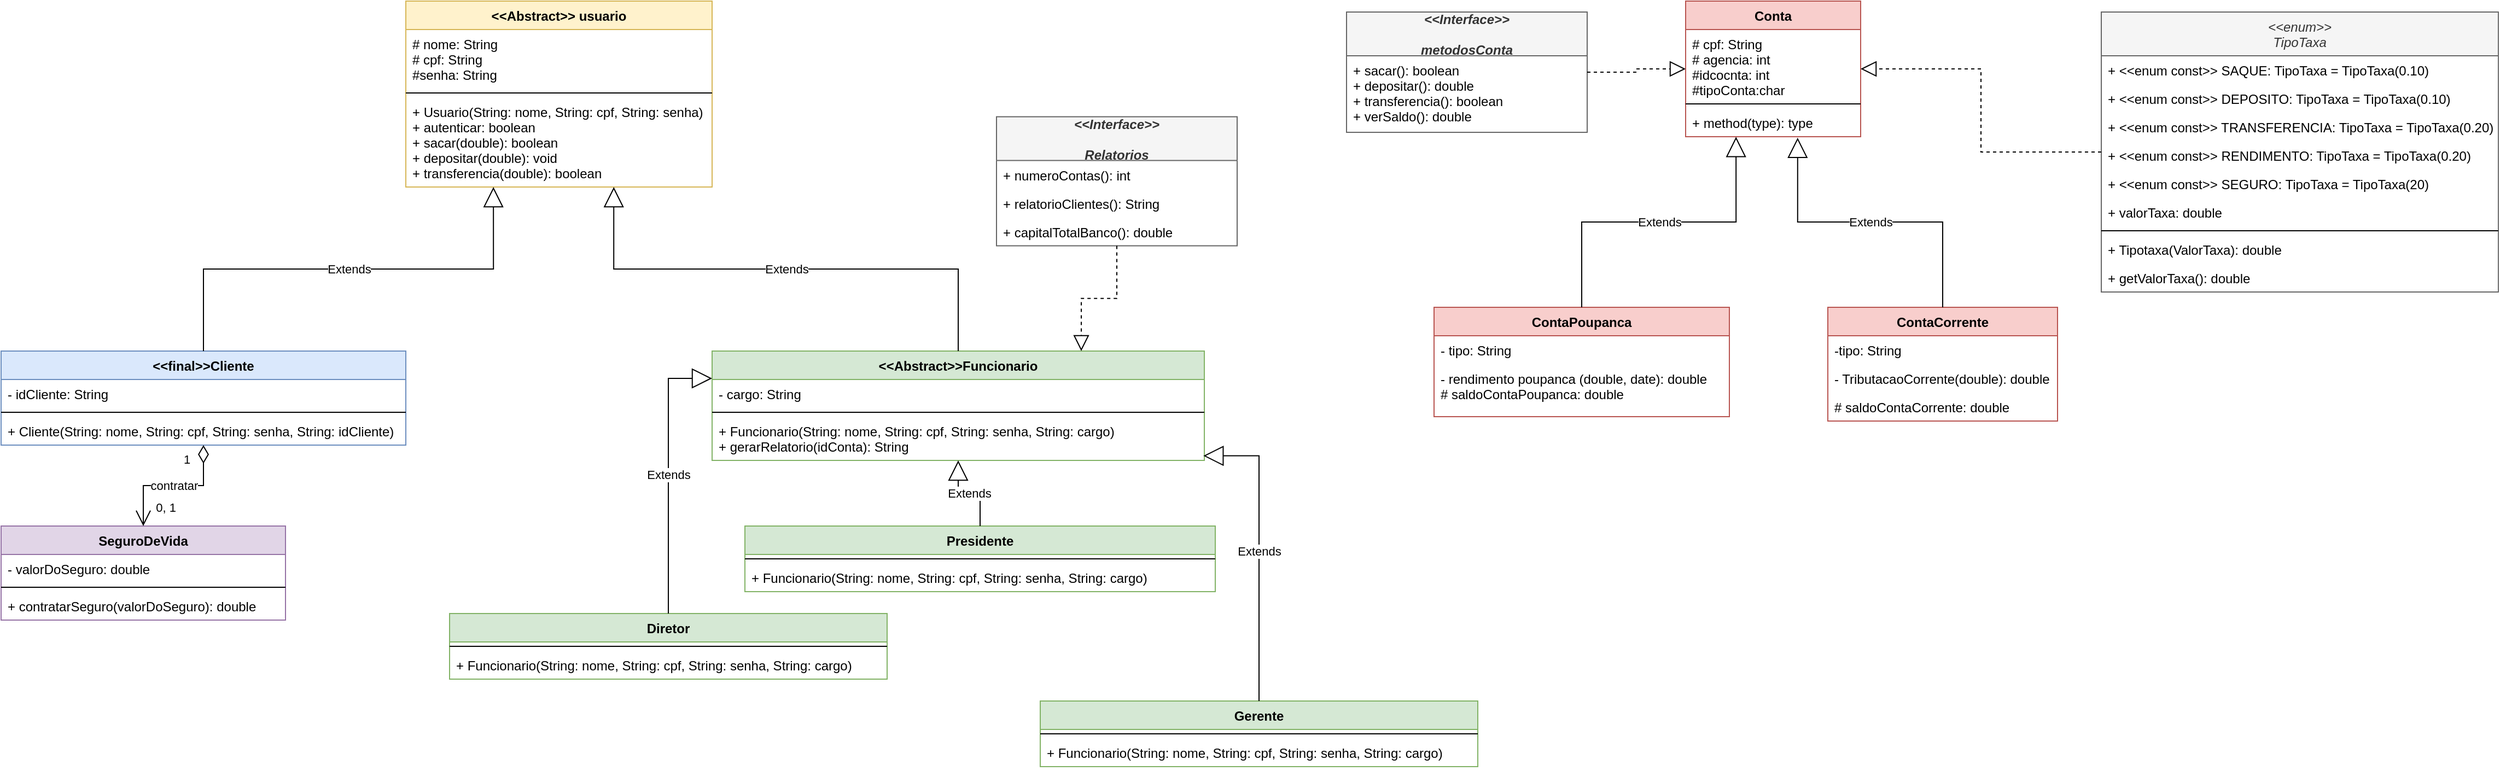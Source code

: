 <mxfile version="17.4.6" type="device"><diagram id="gSmeU5-ZCPkWW-p3UElz" name="Page-1"><mxGraphModel dx="1786" dy="830" grid="1" gridSize="10" guides="1" tooltips="1" connect="1" arrows="1" fold="1" page="1" pageScale="1" pageWidth="827" pageHeight="1169" math="0" shadow="0"><root><mxCell id="0"/><mxCell id="1" parent="0"/><mxCell id="mlzML4s_W_6nT87d5qmr-1" value="&lt;&lt;Abstract&gt;&gt; usuario" style="swimlane;fontStyle=1;align=center;verticalAlign=top;childLayout=stackLayout;horizontal=1;startSize=26;horizontalStack=0;resizeParent=1;resizeParentMax=0;resizeLast=0;collapsible=1;marginBottom=0;fillColor=#fff2cc;strokeColor=#d6b656;" vertex="1" parent="1"><mxGeometry x="400" y="40" width="280" height="170" as="geometry"/></mxCell><mxCell id="mlzML4s_W_6nT87d5qmr-2" value="# nome: String&#10;# cpf: String&#10;#senha: String" style="text;strokeColor=none;fillColor=none;align=left;verticalAlign=top;spacingLeft=4;spacingRight=4;overflow=hidden;rotatable=0;points=[[0,0.5],[1,0.5]];portConstraint=eastwest;" vertex="1" parent="mlzML4s_W_6nT87d5qmr-1"><mxGeometry y="26" width="280" height="54" as="geometry"/></mxCell><mxCell id="mlzML4s_W_6nT87d5qmr-3" value="" style="line;strokeWidth=1;fillColor=none;align=left;verticalAlign=middle;spacingTop=-1;spacingLeft=3;spacingRight=3;rotatable=0;labelPosition=right;points=[];portConstraint=eastwest;" vertex="1" parent="mlzML4s_W_6nT87d5qmr-1"><mxGeometry y="80" width="280" height="8" as="geometry"/></mxCell><mxCell id="mlzML4s_W_6nT87d5qmr-4" value="+ Usuario(String: nome, String: cpf, String: senha)&#10;+ autenticar: boolean&#10;+ sacar(double): boolean&#10;+ depositar(double): void&#10;+ transferencia(double): boolean" style="text;strokeColor=none;fillColor=none;align=left;verticalAlign=top;spacingLeft=4;spacingRight=4;overflow=hidden;rotatable=0;points=[[0,0.5],[1,0.5]];portConstraint=eastwest;" vertex="1" parent="mlzML4s_W_6nT87d5qmr-1"><mxGeometry y="88" width="280" height="82" as="geometry"/></mxCell><mxCell id="mlzML4s_W_6nT87d5qmr-9" value="&lt;&lt;final&gt;&gt;Cliente" style="swimlane;fontStyle=1;align=center;verticalAlign=top;childLayout=stackLayout;horizontal=1;startSize=26;horizontalStack=0;resizeParent=1;resizeParentMax=0;resizeLast=0;collapsible=1;marginBottom=0;fillColor=#dae8fc;strokeColor=#6c8ebf;" vertex="1" parent="1"><mxGeometry x="30" y="360" width="370" height="86" as="geometry"/></mxCell><mxCell id="mlzML4s_W_6nT87d5qmr-10" value="- idCliente: String" style="text;strokeColor=none;fillColor=none;align=left;verticalAlign=top;spacingLeft=4;spacingRight=4;overflow=hidden;rotatable=0;points=[[0,0.5],[1,0.5]];portConstraint=eastwest;" vertex="1" parent="mlzML4s_W_6nT87d5qmr-9"><mxGeometry y="26" width="370" height="26" as="geometry"/></mxCell><mxCell id="mlzML4s_W_6nT87d5qmr-11" value="" style="line;strokeWidth=1;fillColor=none;align=left;verticalAlign=middle;spacingTop=-1;spacingLeft=3;spacingRight=3;rotatable=0;labelPosition=right;points=[];portConstraint=eastwest;" vertex="1" parent="mlzML4s_W_6nT87d5qmr-9"><mxGeometry y="52" width="370" height="8" as="geometry"/></mxCell><mxCell id="mlzML4s_W_6nT87d5qmr-12" value="+ Cliente(String: nome, String: cpf, String: senha, String: idCliente)" style="text;strokeColor=none;fillColor=none;align=left;verticalAlign=top;spacingLeft=4;spacingRight=4;overflow=hidden;rotatable=0;points=[[0,0.5],[1,0.5]];portConstraint=eastwest;" vertex="1" parent="mlzML4s_W_6nT87d5qmr-9"><mxGeometry y="60" width="370" height="26" as="geometry"/></mxCell><mxCell id="mlzML4s_W_6nT87d5qmr-13" value="SeguroDeVida" style="swimlane;fontStyle=1;align=center;verticalAlign=top;childLayout=stackLayout;horizontal=1;startSize=26;horizontalStack=0;resizeParent=1;resizeParentMax=0;resizeLast=0;collapsible=1;marginBottom=0;fillColor=#e1d5e7;strokeColor=#9673a6;" vertex="1" parent="1"><mxGeometry x="30" y="520" width="260" height="86" as="geometry"/></mxCell><mxCell id="mlzML4s_W_6nT87d5qmr-14" value="- valorDoSeguro: double" style="text;strokeColor=none;fillColor=none;align=left;verticalAlign=top;spacingLeft=4;spacingRight=4;overflow=hidden;rotatable=0;points=[[0,0.5],[1,0.5]];portConstraint=eastwest;" vertex="1" parent="mlzML4s_W_6nT87d5qmr-13"><mxGeometry y="26" width="260" height="26" as="geometry"/></mxCell><mxCell id="mlzML4s_W_6nT87d5qmr-15" value="" style="line;strokeWidth=1;fillColor=none;align=left;verticalAlign=middle;spacingTop=-1;spacingLeft=3;spacingRight=3;rotatable=0;labelPosition=right;points=[];portConstraint=eastwest;" vertex="1" parent="mlzML4s_W_6nT87d5qmr-13"><mxGeometry y="52" width="260" height="8" as="geometry"/></mxCell><mxCell id="mlzML4s_W_6nT87d5qmr-16" value="+ contratarSeguro(valorDoSeguro): double" style="text;strokeColor=none;fillColor=none;align=left;verticalAlign=top;spacingLeft=4;spacingRight=4;overflow=hidden;rotatable=0;points=[[0,0.5],[1,0.5]];portConstraint=eastwest;" vertex="1" parent="mlzML4s_W_6nT87d5qmr-13"><mxGeometry y="60" width="260" height="26" as="geometry"/></mxCell><mxCell id="mlzML4s_W_6nT87d5qmr-18" value="contratar" style="endArrow=open;html=1;endSize=12;startArrow=diamondThin;startSize=14;startFill=0;edgeStyle=orthogonalEdgeStyle;rounded=0;" edge="1" parent="1" source="mlzML4s_W_6nT87d5qmr-9" target="mlzML4s_W_6nT87d5qmr-13"><mxGeometry relative="1" as="geometry"><mxPoint x="190" y="440" as="sourcePoint"/><mxPoint x="406" y="450" as="targetPoint"/></mxGeometry></mxCell><mxCell id="mlzML4s_W_6nT87d5qmr-19" value="1" style="edgeLabel;resizable=0;html=1;align=left;verticalAlign=top;" connectable="0" vertex="1" parent="mlzML4s_W_6nT87d5qmr-18"><mxGeometry x="-1" relative="1" as="geometry"><mxPoint x="-20" as="offset"/></mxGeometry></mxCell><mxCell id="mlzML4s_W_6nT87d5qmr-20" value="0, 1" style="edgeLabel;resizable=0;html=1;align=right;verticalAlign=top;" connectable="0" vertex="1" parent="mlzML4s_W_6nT87d5qmr-18"><mxGeometry x="1" relative="1" as="geometry"><mxPoint x="30" y="-30" as="offset"/></mxGeometry></mxCell><mxCell id="mlzML4s_W_6nT87d5qmr-25" value="Extends" style="endArrow=block;endSize=16;endFill=0;html=1;rounded=0;edgeStyle=orthogonalEdgeStyle;entryX=0.286;entryY=1;entryDx=0;entryDy=0;entryPerimeter=0;" edge="1" parent="1" source="mlzML4s_W_6nT87d5qmr-9" target="mlzML4s_W_6nT87d5qmr-4"><mxGeometry width="160" relative="1" as="geometry"><mxPoint x="380" y="340" as="sourcePoint"/><mxPoint x="630" y="340" as="targetPoint"/></mxGeometry></mxCell><mxCell id="mlzML4s_W_6nT87d5qmr-27" value="&lt;&lt;Abstract&gt;&gt;Funcionario" style="swimlane;fontStyle=1;align=center;verticalAlign=top;childLayout=stackLayout;horizontal=1;startSize=26;horizontalStack=0;resizeParent=1;resizeParentMax=0;resizeLast=0;collapsible=1;marginBottom=0;fillColor=#d5e8d4;strokeColor=#82b366;" vertex="1" parent="1"><mxGeometry x="680" y="360" width="450" height="100" as="geometry"/></mxCell><mxCell id="mlzML4s_W_6nT87d5qmr-28" value="- cargo: String" style="text;strokeColor=none;fillColor=none;align=left;verticalAlign=top;spacingLeft=4;spacingRight=4;overflow=hidden;rotatable=0;points=[[0,0.5],[1,0.5]];portConstraint=eastwest;" vertex="1" parent="mlzML4s_W_6nT87d5qmr-27"><mxGeometry y="26" width="450" height="26" as="geometry"/></mxCell><mxCell id="mlzML4s_W_6nT87d5qmr-29" value="" style="line;strokeWidth=1;fillColor=none;align=left;verticalAlign=middle;spacingTop=-1;spacingLeft=3;spacingRight=3;rotatable=0;labelPosition=right;points=[];portConstraint=eastwest;" vertex="1" parent="mlzML4s_W_6nT87d5qmr-27"><mxGeometry y="52" width="450" height="8" as="geometry"/></mxCell><mxCell id="mlzML4s_W_6nT87d5qmr-30" value="+ Funcionario(String: nome, String: cpf, String: senha, String: cargo)&#10;+ gerarRelatorio(idConta): String" style="text;strokeColor=none;fillColor=none;align=left;verticalAlign=top;spacingLeft=4;spacingRight=4;overflow=hidden;rotatable=0;points=[[0,0.5],[1,0.5]];portConstraint=eastwest;" vertex="1" parent="mlzML4s_W_6nT87d5qmr-27"><mxGeometry y="60" width="450" height="40" as="geometry"/></mxCell><mxCell id="mlzML4s_W_6nT87d5qmr-31" value="Extends" style="endArrow=block;endSize=16;endFill=0;html=1;rounded=0;strokeColor=default;exitX=0.5;exitY=0;exitDx=0;exitDy=0;edgeStyle=orthogonalEdgeStyle;entryX=0.679;entryY=1;entryDx=0;entryDy=0;entryPerimeter=0;" edge="1" parent="1" source="mlzML4s_W_6nT87d5qmr-27" target="mlzML4s_W_6nT87d5qmr-4"><mxGeometry width="160" relative="1" as="geometry"><mxPoint x="540" y="290" as="sourcePoint"/><mxPoint x="700" y="290" as="targetPoint"/></mxGeometry></mxCell><mxCell id="mlzML4s_W_6nT87d5qmr-32" value="Diretor" style="swimlane;fontStyle=1;align=center;verticalAlign=top;childLayout=stackLayout;horizontal=1;startSize=26;horizontalStack=0;resizeParent=1;resizeParentMax=0;resizeLast=0;collapsible=1;marginBottom=0;fillColor=#d5e8d4;strokeColor=#82b366;" vertex="1" parent="1"><mxGeometry x="440" y="600" width="400" height="60" as="geometry"/></mxCell><mxCell id="mlzML4s_W_6nT87d5qmr-34" value="" style="line;strokeWidth=1;fillColor=none;align=left;verticalAlign=middle;spacingTop=-1;spacingLeft=3;spacingRight=3;rotatable=0;labelPosition=right;points=[];portConstraint=eastwest;" vertex="1" parent="mlzML4s_W_6nT87d5qmr-32"><mxGeometry y="26" width="400" height="8" as="geometry"/></mxCell><mxCell id="mlzML4s_W_6nT87d5qmr-35" value="+ Funcionario(String: nome, String: cpf, String: senha, String: cargo)" style="text;strokeColor=none;fillColor=none;align=left;verticalAlign=top;spacingLeft=4;spacingRight=4;overflow=hidden;rotatable=0;points=[[0,0.5],[1,0.5]];portConstraint=eastwest;" vertex="1" parent="mlzML4s_W_6nT87d5qmr-32"><mxGeometry y="34" width="400" height="26" as="geometry"/></mxCell><mxCell id="mlzML4s_W_6nT87d5qmr-36" value="Gerente" style="swimlane;fontStyle=1;align=center;verticalAlign=top;childLayout=stackLayout;horizontal=1;startSize=26;horizontalStack=0;resizeParent=1;resizeParentMax=0;resizeLast=0;collapsible=1;marginBottom=0;fillColor=#d5e8d4;strokeColor=#82b366;" vertex="1" parent="1"><mxGeometry x="980" y="680" width="400" height="60" as="geometry"/></mxCell><mxCell id="mlzML4s_W_6nT87d5qmr-38" value="" style="line;strokeWidth=1;fillColor=none;align=left;verticalAlign=middle;spacingTop=-1;spacingLeft=3;spacingRight=3;rotatable=0;labelPosition=right;points=[];portConstraint=eastwest;" vertex="1" parent="mlzML4s_W_6nT87d5qmr-36"><mxGeometry y="26" width="400" height="8" as="geometry"/></mxCell><mxCell id="mlzML4s_W_6nT87d5qmr-39" value="+ Funcionario(String: nome, String: cpf, String: senha, String: cargo)" style="text;strokeColor=none;fillColor=none;align=left;verticalAlign=top;spacingLeft=4;spacingRight=4;overflow=hidden;rotatable=0;points=[[0,0.5],[1,0.5]];portConstraint=eastwest;" vertex="1" parent="mlzML4s_W_6nT87d5qmr-36"><mxGeometry y="34" width="400" height="26" as="geometry"/></mxCell><mxCell id="mlzML4s_W_6nT87d5qmr-40" value="Presidente" style="swimlane;fontStyle=1;align=center;verticalAlign=top;childLayout=stackLayout;horizontal=1;startSize=26;horizontalStack=0;resizeParent=1;resizeParentMax=0;resizeLast=0;collapsible=1;marginBottom=0;fillColor=#d5e8d4;strokeColor=#82b366;" vertex="1" parent="1"><mxGeometry x="710" y="520" width="430" height="60" as="geometry"/></mxCell><mxCell id="mlzML4s_W_6nT87d5qmr-42" value="" style="line;strokeWidth=1;fillColor=none;align=left;verticalAlign=middle;spacingTop=-1;spacingLeft=3;spacingRight=3;rotatable=0;labelPosition=right;points=[];portConstraint=eastwest;" vertex="1" parent="mlzML4s_W_6nT87d5qmr-40"><mxGeometry y="26" width="430" height="8" as="geometry"/></mxCell><mxCell id="mlzML4s_W_6nT87d5qmr-43" value="+ Funcionario(String: nome, String: cpf, String: senha, String: cargo)" style="text;strokeColor=none;fillColor=none;align=left;verticalAlign=top;spacingLeft=4;spacingRight=4;overflow=hidden;rotatable=0;points=[[0,0.5],[1,0.5]];portConstraint=eastwest;" vertex="1" parent="mlzML4s_W_6nT87d5qmr-40"><mxGeometry y="34" width="430" height="26" as="geometry"/></mxCell><mxCell id="mlzML4s_W_6nT87d5qmr-44" value="Extends" style="endArrow=block;endSize=16;endFill=0;html=1;rounded=0;strokeColor=default;edgeStyle=orthogonalEdgeStyle;" edge="1" parent="1" source="mlzML4s_W_6nT87d5qmr-40" target="mlzML4s_W_6nT87d5qmr-27"><mxGeometry width="160" relative="1" as="geometry"><mxPoint x="840" y="480" as="sourcePoint"/><mxPoint x="1000" y="480" as="targetPoint"/></mxGeometry></mxCell><mxCell id="mlzML4s_W_6nT87d5qmr-45" value="Extends" style="endArrow=block;endSize=16;endFill=0;html=1;rounded=0;strokeColor=default;exitX=0.5;exitY=0;exitDx=0;exitDy=0;edgeStyle=orthogonalEdgeStyle;entryX=0;entryY=0.25;entryDx=0;entryDy=0;" edge="1" parent="1" source="mlzML4s_W_6nT87d5qmr-32" target="mlzML4s_W_6nT87d5qmr-27"><mxGeometry width="160" relative="1" as="geometry"><mxPoint x="440" y="583" as="sourcePoint"/><mxPoint x="600" y="583" as="targetPoint"/></mxGeometry></mxCell><mxCell id="mlzML4s_W_6nT87d5qmr-46" value="Extends" style="endArrow=block;endSize=16;endFill=0;html=1;rounded=0;strokeColor=default;edgeStyle=orthogonalEdgeStyle;exitX=0.5;exitY=0;exitDx=0;exitDy=0;entryX=0.998;entryY=0.895;entryDx=0;entryDy=0;entryPerimeter=0;" edge="1" parent="1" source="mlzML4s_W_6nT87d5qmr-36" target="mlzML4s_W_6nT87d5qmr-30"><mxGeometry width="160" relative="1" as="geometry"><mxPoint x="1220" y="590" as="sourcePoint"/><mxPoint x="1380" y="590" as="targetPoint"/></mxGeometry></mxCell><mxCell id="mlzML4s_W_6nT87d5qmr-47" value="&lt;&lt;Interface&gt;&gt;&#10;&#10;Relatorios" style="swimlane;fontStyle=3;childLayout=stackLayout;horizontal=1;startSize=40;fillColor=#f5f5f5;horizontalStack=0;resizeParent=1;resizeParentMax=0;resizeLast=0;collapsible=1;marginBottom=0;fontColor=#333333;strokeColor=#666666;" vertex="1" parent="1"><mxGeometry x="940" y="145.81" width="220" height="118" as="geometry"/></mxCell><mxCell id="mlzML4s_W_6nT87d5qmr-48" value="+ numeroContas(): int&#10;&#10;" style="text;strokeColor=none;fillColor=none;align=left;verticalAlign=top;spacingLeft=4;spacingRight=4;overflow=hidden;rotatable=0;points=[[0,0.5],[1,0.5]];portConstraint=eastwest;" vertex="1" parent="mlzML4s_W_6nT87d5qmr-47"><mxGeometry y="40" width="220" height="26" as="geometry"/></mxCell><mxCell id="mlzML4s_W_6nT87d5qmr-49" value="+ relatorioClientes(): String&#10;" style="text;strokeColor=none;fillColor=none;align=left;verticalAlign=top;spacingLeft=4;spacingRight=4;overflow=hidden;rotatable=0;points=[[0,0.5],[1,0.5]];portConstraint=eastwest;" vertex="1" parent="mlzML4s_W_6nT87d5qmr-47"><mxGeometry y="66" width="220" height="26" as="geometry"/></mxCell><mxCell id="mlzML4s_W_6nT87d5qmr-50" value="+ capitalTotalBanco(): double&#10;" style="text;strokeColor=none;fillColor=none;align=left;verticalAlign=top;spacingLeft=4;spacingRight=4;overflow=hidden;rotatable=0;points=[[0,0.5],[1,0.5]];portConstraint=eastwest;" vertex="1" parent="mlzML4s_W_6nT87d5qmr-47"><mxGeometry y="92" width="220" height="26" as="geometry"/></mxCell><mxCell id="mlzML4s_W_6nT87d5qmr-51" value="" style="endArrow=block;dashed=1;endFill=0;endSize=12;html=1;rounded=0;strokeColor=default;edgeStyle=orthogonalEdgeStyle;entryX=0.75;entryY=0;entryDx=0;entryDy=0;" edge="1" parent="1" source="mlzML4s_W_6nT87d5qmr-47" target="mlzML4s_W_6nT87d5qmr-27"><mxGeometry width="160" relative="1" as="geometry"><mxPoint x="970" y="410" as="sourcePoint"/><mxPoint x="1130" y="410" as="targetPoint"/></mxGeometry></mxCell><mxCell id="mlzML4s_W_6nT87d5qmr-52" value="Conta" style="swimlane;fontStyle=1;align=center;verticalAlign=top;childLayout=stackLayout;horizontal=1;startSize=26;horizontalStack=0;resizeParent=1;resizeParentMax=0;resizeLast=0;collapsible=1;marginBottom=0;fillColor=#f8cecc;strokeColor=#b85450;" vertex="1" parent="1"><mxGeometry x="1570" y="40" width="160" height="124" as="geometry"/></mxCell><mxCell id="mlzML4s_W_6nT87d5qmr-53" value="# cpf: String&#10;# agencia: int&#10;#idcocnta: int&#10;#tipoConta:char" style="text;strokeColor=none;fillColor=none;align=left;verticalAlign=top;spacingLeft=4;spacingRight=4;overflow=hidden;rotatable=0;points=[[0,0.5],[1,0.5]];portConstraint=eastwest;" vertex="1" parent="mlzML4s_W_6nT87d5qmr-52"><mxGeometry y="26" width="160" height="64" as="geometry"/></mxCell><mxCell id="mlzML4s_W_6nT87d5qmr-54" value="" style="line;strokeWidth=1;fillColor=none;align=left;verticalAlign=middle;spacingTop=-1;spacingLeft=3;spacingRight=3;rotatable=0;labelPosition=right;points=[];portConstraint=eastwest;" vertex="1" parent="mlzML4s_W_6nT87d5qmr-52"><mxGeometry y="90" width="160" height="8" as="geometry"/></mxCell><mxCell id="mlzML4s_W_6nT87d5qmr-55" value="+ method(type): type" style="text;strokeColor=none;fillColor=none;align=left;verticalAlign=top;spacingLeft=4;spacingRight=4;overflow=hidden;rotatable=0;points=[[0,0.5],[1,0.5]];portConstraint=eastwest;" vertex="1" parent="mlzML4s_W_6nT87d5qmr-52"><mxGeometry y="98" width="160" height="26" as="geometry"/></mxCell><mxCell id="mlzML4s_W_6nT87d5qmr-56" value="&lt;&lt;Interface&gt;&gt;&#10;&#10;metodosConta" style="swimlane;fontStyle=3;childLayout=stackLayout;horizontal=1;startSize=40;fillColor=#f5f5f5;horizontalStack=0;resizeParent=1;resizeParentMax=0;resizeLast=0;collapsible=1;marginBottom=0;fontColor=#333333;strokeColor=#666666;" vertex="1" parent="1"><mxGeometry x="1260" y="50" width="220" height="110" as="geometry"/></mxCell><mxCell id="mlzML4s_W_6nT87d5qmr-57" value="+ sacar(): boolean&#10;+ depositar(): double&#10;+ transferencia(): boolean&#10;+ verSaldo(): double&#10;" style="text;strokeColor=none;fillColor=none;align=left;verticalAlign=top;spacingLeft=4;spacingRight=4;overflow=hidden;rotatable=0;points=[[0,0.5],[1,0.5]];portConstraint=eastwest;" vertex="1" parent="mlzML4s_W_6nT87d5qmr-56"><mxGeometry y="40" width="220" height="70" as="geometry"/></mxCell><mxCell id="mlzML4s_W_6nT87d5qmr-60" value="&lt;&lt;enum&gt;&gt;&#10;TipoTaxa" style="swimlane;fontStyle=2;align=center;verticalAlign=top;childLayout=stackLayout;horizontal=1;startSize=40;horizontalStack=0;resizeParent=1;resizeParentMax=0;resizeLast=0;collapsible=1;marginBottom=0;fillColor=#f5f5f5;fontColor=#333333;strokeColor=#666666;" vertex="1" parent="1"><mxGeometry x="1950" y="50" width="363" height="256" as="geometry"/></mxCell><mxCell id="mlzML4s_W_6nT87d5qmr-61" value="+ &lt;&lt;enum const&gt;&gt; SAQUE: TipoTaxa = TipoTaxa(0.10)  " style="text;strokeColor=none;fillColor=none;align=left;verticalAlign=top;spacingLeft=4;spacingRight=4;overflow=hidden;rotatable=0;points=[[0,0.5],[1,0.5]];portConstraint=eastwest;" vertex="1" parent="mlzML4s_W_6nT87d5qmr-60"><mxGeometry y="40" width="363" height="26" as="geometry"/></mxCell><mxCell id="mlzML4s_W_6nT87d5qmr-62" value="+ &lt;&lt;enum const&gt;&gt; DEPOSITO: TipoTaxa = TipoTaxa(0.10)" style="text;strokeColor=none;fillColor=none;align=left;verticalAlign=top;spacingLeft=4;spacingRight=4;overflow=hidden;rotatable=0;points=[[0,0.5],[1,0.5]];portConstraint=eastwest;" vertex="1" parent="mlzML4s_W_6nT87d5qmr-60"><mxGeometry y="66" width="363" height="26" as="geometry"/></mxCell><mxCell id="mlzML4s_W_6nT87d5qmr-63" value="+ &lt;&lt;enum const&gt;&gt; TRANSFERENCIA: TipoTaxa = TipoTaxa(0.20)" style="text;strokeColor=none;fillColor=none;align=left;verticalAlign=top;spacingLeft=4;spacingRight=4;overflow=hidden;rotatable=0;points=[[0,0.5],[1,0.5]];portConstraint=eastwest;" vertex="1" parent="mlzML4s_W_6nT87d5qmr-60"><mxGeometry y="92" width="363" height="26" as="geometry"/></mxCell><mxCell id="mlzML4s_W_6nT87d5qmr-64" value="+ &lt;&lt;enum const&gt;&gt; RENDIMENTO: TipoTaxa = TipoTaxa(0.20)" style="text;strokeColor=none;fillColor=none;align=left;verticalAlign=top;spacingLeft=4;spacingRight=4;overflow=hidden;rotatable=0;points=[[0,0.5],[1,0.5]];portConstraint=eastwest;" vertex="1" parent="mlzML4s_W_6nT87d5qmr-60"><mxGeometry y="118" width="363" height="26" as="geometry"/></mxCell><mxCell id="mlzML4s_W_6nT87d5qmr-65" value="+ &lt;&lt;enum const&gt;&gt; SEGURO: TipoTaxa = TipoTaxa(20)" style="text;strokeColor=none;fillColor=none;align=left;verticalAlign=top;spacingLeft=4;spacingRight=4;overflow=hidden;rotatable=0;points=[[0,0.5],[1,0.5]];portConstraint=eastwest;" vertex="1" parent="mlzML4s_W_6nT87d5qmr-60"><mxGeometry y="144" width="363" height="26" as="geometry"/></mxCell><mxCell id="mlzML4s_W_6nT87d5qmr-66" value="+ valorTaxa: double" style="text;strokeColor=none;fillColor=none;align=left;verticalAlign=top;spacingLeft=4;spacingRight=4;overflow=hidden;rotatable=0;points=[[0,0.5],[1,0.5]];portConstraint=eastwest;" vertex="1" parent="mlzML4s_W_6nT87d5qmr-60"><mxGeometry y="170" width="363" height="26" as="geometry"/></mxCell><mxCell id="mlzML4s_W_6nT87d5qmr-67" value="" style="line;strokeWidth=1;fillColor=none;align=left;verticalAlign=middle;spacingTop=-1;spacingLeft=3;spacingRight=3;rotatable=0;labelPosition=right;points=[];portConstraint=eastwest;" vertex="1" parent="mlzML4s_W_6nT87d5qmr-60"><mxGeometry y="196" width="363" height="8" as="geometry"/></mxCell><mxCell id="mlzML4s_W_6nT87d5qmr-68" value="+ Tipotaxa(ValorTaxa): double" style="text;strokeColor=none;fillColor=none;align=left;verticalAlign=top;spacingLeft=4;spacingRight=4;overflow=hidden;rotatable=0;points=[[0,0.5],[1,0.5]];portConstraint=eastwest;" vertex="1" parent="mlzML4s_W_6nT87d5qmr-60"><mxGeometry y="204" width="363" height="26" as="geometry"/></mxCell><mxCell id="mlzML4s_W_6nT87d5qmr-69" value="+ getValorTaxa(): double" style="text;strokeColor=none;fillColor=none;align=left;verticalAlign=top;spacingLeft=4;spacingRight=4;overflow=hidden;rotatable=0;points=[[0,0.5],[1,0.5]];portConstraint=eastwest;" vertex="1" parent="mlzML4s_W_6nT87d5qmr-60"><mxGeometry y="230" width="363" height="26" as="geometry"/></mxCell><mxCell id="mlzML4s_W_6nT87d5qmr-70" value="" style="endArrow=block;dashed=1;endFill=0;endSize=12;html=1;rounded=0;strokeColor=default;edgeStyle=orthogonalEdgeStyle;" edge="1" parent="1" source="mlzML4s_W_6nT87d5qmr-56" target="mlzML4s_W_6nT87d5qmr-52"><mxGeometry width="160" relative="1" as="geometry"><mxPoint x="1550" y="230" as="sourcePoint"/><mxPoint x="1710" y="230" as="targetPoint"/></mxGeometry></mxCell><mxCell id="mlzML4s_W_6nT87d5qmr-71" value="" style="endArrow=block;dashed=1;endFill=0;endSize=12;html=1;rounded=0;strokeColor=default;edgeStyle=orthogonalEdgeStyle;" edge="1" parent="1" source="mlzML4s_W_6nT87d5qmr-60" target="mlzML4s_W_6nT87d5qmr-52"><mxGeometry width="160" relative="1" as="geometry"><mxPoint x="1550" y="230" as="sourcePoint"/><mxPoint x="1710" y="230" as="targetPoint"/></mxGeometry></mxCell><mxCell id="mlzML4s_W_6nT87d5qmr-72" value="ContaPoupanca" style="swimlane;fontStyle=1;childLayout=stackLayout;horizontal=1;startSize=26;fillColor=#f8cecc;horizontalStack=0;resizeParent=1;resizeParentMax=0;resizeLast=0;collapsible=1;marginBottom=0;fontFamily=Helvetica;fontSize=12;strokeColor=#b85450;" vertex="1" parent="1"><mxGeometry x="1340" y="320" width="270" height="100" as="geometry"><mxRectangle x="70" y="800" width="120" height="26" as="alternateBounds"/></mxGeometry></mxCell><mxCell id="mlzML4s_W_6nT87d5qmr-73" value="- tipo: String" style="text;strokeColor=none;fillColor=none;align=left;verticalAlign=top;spacingLeft=4;spacingRight=4;overflow=hidden;rotatable=0;points=[[0,0.5],[1,0.5]];portConstraint=eastwest;fontFamily=Helvetica;fontSize=12;startSize=26;" vertex="1" parent="mlzML4s_W_6nT87d5qmr-72"><mxGeometry y="26" width="270" height="26" as="geometry"/></mxCell><mxCell id="mlzML4s_W_6nT87d5qmr-74" value="- rendimento poupanca (double, date): double &#10;# saldoContaPoupanca: double" style="text;strokeColor=none;fillColor=none;align=left;verticalAlign=top;spacingLeft=4;spacingRight=4;overflow=hidden;rotatable=0;points=[[0,0.5],[1,0.5]];portConstraint=eastwest;fontFamily=Helvetica;fontSize=12;startSize=26;" vertex="1" parent="mlzML4s_W_6nT87d5qmr-72"><mxGeometry y="52" width="270" height="48" as="geometry"/></mxCell><mxCell id="mlzML4s_W_6nT87d5qmr-75" value="ContaCorrente" style="swimlane;fontStyle=1;childLayout=stackLayout;horizontal=1;startSize=26;horizontalStack=0;resizeParent=1;resizeParentMax=0;resizeLast=0;collapsible=1;marginBottom=0;fontFamily=Helvetica;fontSize=12;fillColor=#f8cecc;strokeColor=#b85450;" vertex="1" parent="1"><mxGeometry x="1700" y="320" width="210" height="104" as="geometry"/></mxCell><mxCell id="mlzML4s_W_6nT87d5qmr-76" value="-tipo: String" style="text;strokeColor=none;fillColor=none;align=left;verticalAlign=top;spacingLeft=4;spacingRight=4;overflow=hidden;rotatable=0;points=[[0,0.5],[1,0.5]];portConstraint=eastwest;fontFamily=Helvetica;fontSize=12;startSize=26;" vertex="1" parent="mlzML4s_W_6nT87d5qmr-75"><mxGeometry y="26" width="210" height="26" as="geometry"/></mxCell><mxCell id="mlzML4s_W_6nT87d5qmr-77" value="- TributacaoCorrente(double): double" style="text;strokeColor=none;fillColor=none;align=left;verticalAlign=top;spacingLeft=4;spacingRight=4;overflow=hidden;rotatable=0;points=[[0,0.5],[1,0.5]];portConstraint=eastwest;fontFamily=Helvetica;fontSize=12;startSize=26;" vertex="1" parent="mlzML4s_W_6nT87d5qmr-75"><mxGeometry y="52" width="210" height="26" as="geometry"/></mxCell><mxCell id="mlzML4s_W_6nT87d5qmr-80" value="# saldoContaCorrente: double" style="text;strokeColor=none;fillColor=none;align=left;verticalAlign=top;spacingLeft=4;spacingRight=4;overflow=hidden;rotatable=0;points=[[0,0.5],[1,0.5]];portConstraint=eastwest;fontFamily=Helvetica;fontSize=12;startSize=26;" vertex="1" parent="mlzML4s_W_6nT87d5qmr-75"><mxGeometry y="78" width="210" height="26" as="geometry"/></mxCell><mxCell id="mlzML4s_W_6nT87d5qmr-78" value="Extends" style="endArrow=block;endSize=16;endFill=0;html=1;rounded=0;strokeColor=default;edgeStyle=orthogonalEdgeStyle;exitX=0.5;exitY=0;exitDx=0;exitDy=0;entryX=0.288;entryY=1.004;entryDx=0;entryDy=0;entryPerimeter=0;" edge="1" parent="1" source="mlzML4s_W_6nT87d5qmr-72" target="mlzML4s_W_6nT87d5qmr-55"><mxGeometry width="160" relative="1" as="geometry"><mxPoint x="1650" y="250" as="sourcePoint"/><mxPoint x="1810" y="250" as="targetPoint"/></mxGeometry></mxCell><mxCell id="mlzML4s_W_6nT87d5qmr-79" value="Extends" style="endArrow=block;endSize=16;endFill=0;html=1;rounded=0;strokeColor=default;edgeStyle=orthogonalEdgeStyle;exitX=0.5;exitY=0;exitDx=0;exitDy=0;entryX=0.64;entryY=1.036;entryDx=0;entryDy=0;entryPerimeter=0;" edge="1" parent="1" source="mlzML4s_W_6nT87d5qmr-75" target="mlzML4s_W_6nT87d5qmr-55"><mxGeometry width="160" relative="1" as="geometry"><mxPoint x="1395" y="330" as="sourcePoint"/><mxPoint x="1626.08" y="174.104" as="targetPoint"/></mxGeometry></mxCell></root></mxGraphModel></diagram></mxfile>